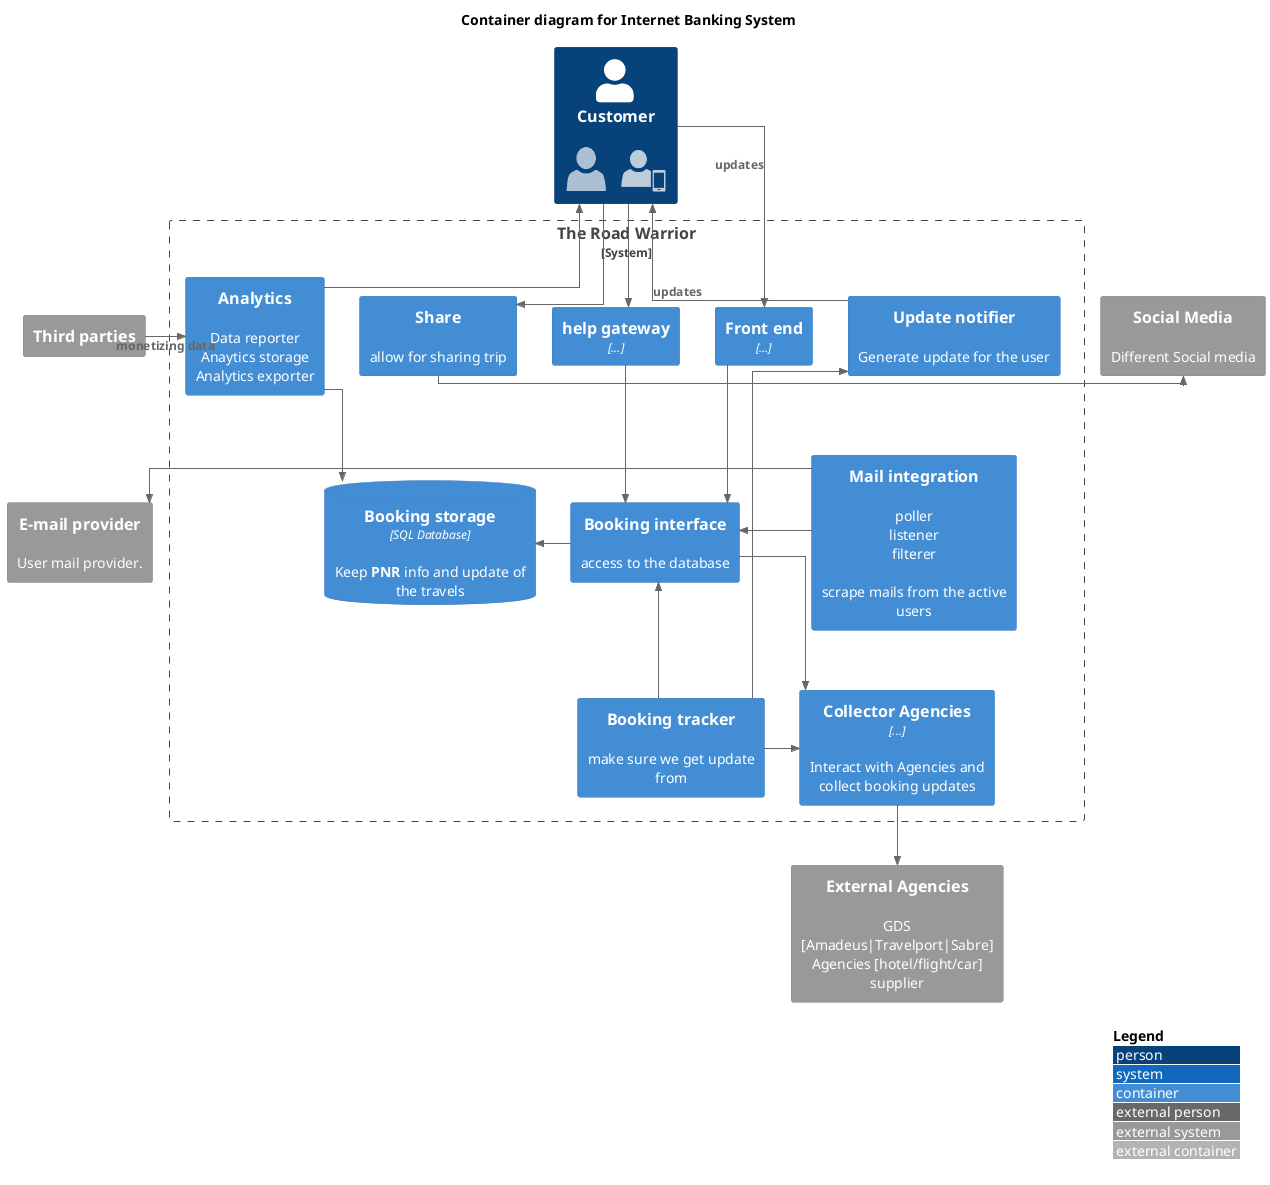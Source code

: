 @startuml
'!includeurl https://raw.githubusercontent.com/RicardoNiepel/C4-PlantUML/master/C4_Container.puml
!include <c4/C4_Container.puml>  

'ref http://plantuml.com/stdlib
!include <office/Users/user.puml>
!include <office/Users/mobile_user.puml>

LAYOUT_WITH_LEGEND()

skinparam linetype ortho

title Container diagram for Internet Banking System

Person(customer  , Customer , "<$user>   <$mobile_user>" )

System_Boundary(c1, "The Road Warrior") {
'    Container(web_app, "Web Application", "Java, Spring MVC", "Delivers the static content and the Internet banking SPA")
'    Container(spa, "Single-Page App", "JavaScript, Angular", "Provides all the Internet banking functionality to cutomers via their web browser")
'    Container(mobile_app, "Mobile App", "C#, Xamarin", "Provides a limited subset of the Internet banking functionality to customers via their mobile device")
together {
Container(booking_interface, "Booking interface", "", "access to the database")
ContainerDb(booking_db, "Booking storage", "SQL Database", "Keep **PNR** info and update of the travels")
}

Container(booking_tracker, "Booking tracker", "", "make sure we get update from")
'    Container(backend_api, "API Application", "Java, Docker Container", "Provides Internet banking functionality via API")
Container(analytics, "Analytics", "", "Data reporter\nAnaytics storage\nAnalytics exporter")
Container(mail_poller, "Mail integration", "", "poller\nlistener\nfilterer\n\nscrape mails from the active users")
Container(collector_agencies, "Collector Agencies", "...", "Interact with Agencies and collect booking updates")

together {
Container(notifier, "Update notifier", "", "Generate update for the user")
Container(help, "help gateway", "...", "")
Container(front_end, "Front end", "...", "")
Container(sharer, "Share", "", "allow for sharing trip")
}

}


System_Ext(email_provider, "E-mail provider", "User mail provider.")
System_Ext(third_parties, "Third parties")
System_Ext(social_media, "Social Media", "Different Social media")
System_Ext(ext_agencies, "External Agencies", "GDS [Amadeus|Travelport|Sabre]\nAgencies [hotel/flight/car] supplier")
 
'Rel(customer, web_app, "Uses", "HTTPS")
'Rel(customer, spa, "Uses", "HTTPS")
'Rel(customer, mobile_app, "Uses")
notifier -[hidden]- mail_poller

mail_poller -[hidden]- collector_agencies

Rel_Back(customer, notifier, "updates")
Rel(customer, front_end, "updates")

Rel(front_end, booking_interface, "")

Rel_Back_Neighbor(email_provider, mail_poller, "")
Rel_Neighbor(mail_poller, booking_interface, "")

Rel(collector_agencies, ext_agencies,  "")
Rel(booking_interface, collector_agencies, "")
Rel_Back_Neighbor(collector_agencies, booking_tracker, "")
Rel_Back(booking_interface, booking_tracker, "")


Rel(analytics, booking_db, "")
Rel_Neighbor(booking_interface, booking_db, "")
booking_db -[hidden]-- mail_poller

third_parties -[hidden]-email_provider

Rel_Neighbor(third_parties, analytics, "monetizing data")
Rel_Back(customer, analytics, "")

Rel(customer, help, "")
Rel(help, booking_interface, "")
Rel_Back(notifier, booking_tracker, "")

Rel(customer, sharer, "")
Rel_Neighbor(sharer, social_media, "")







@enduml
